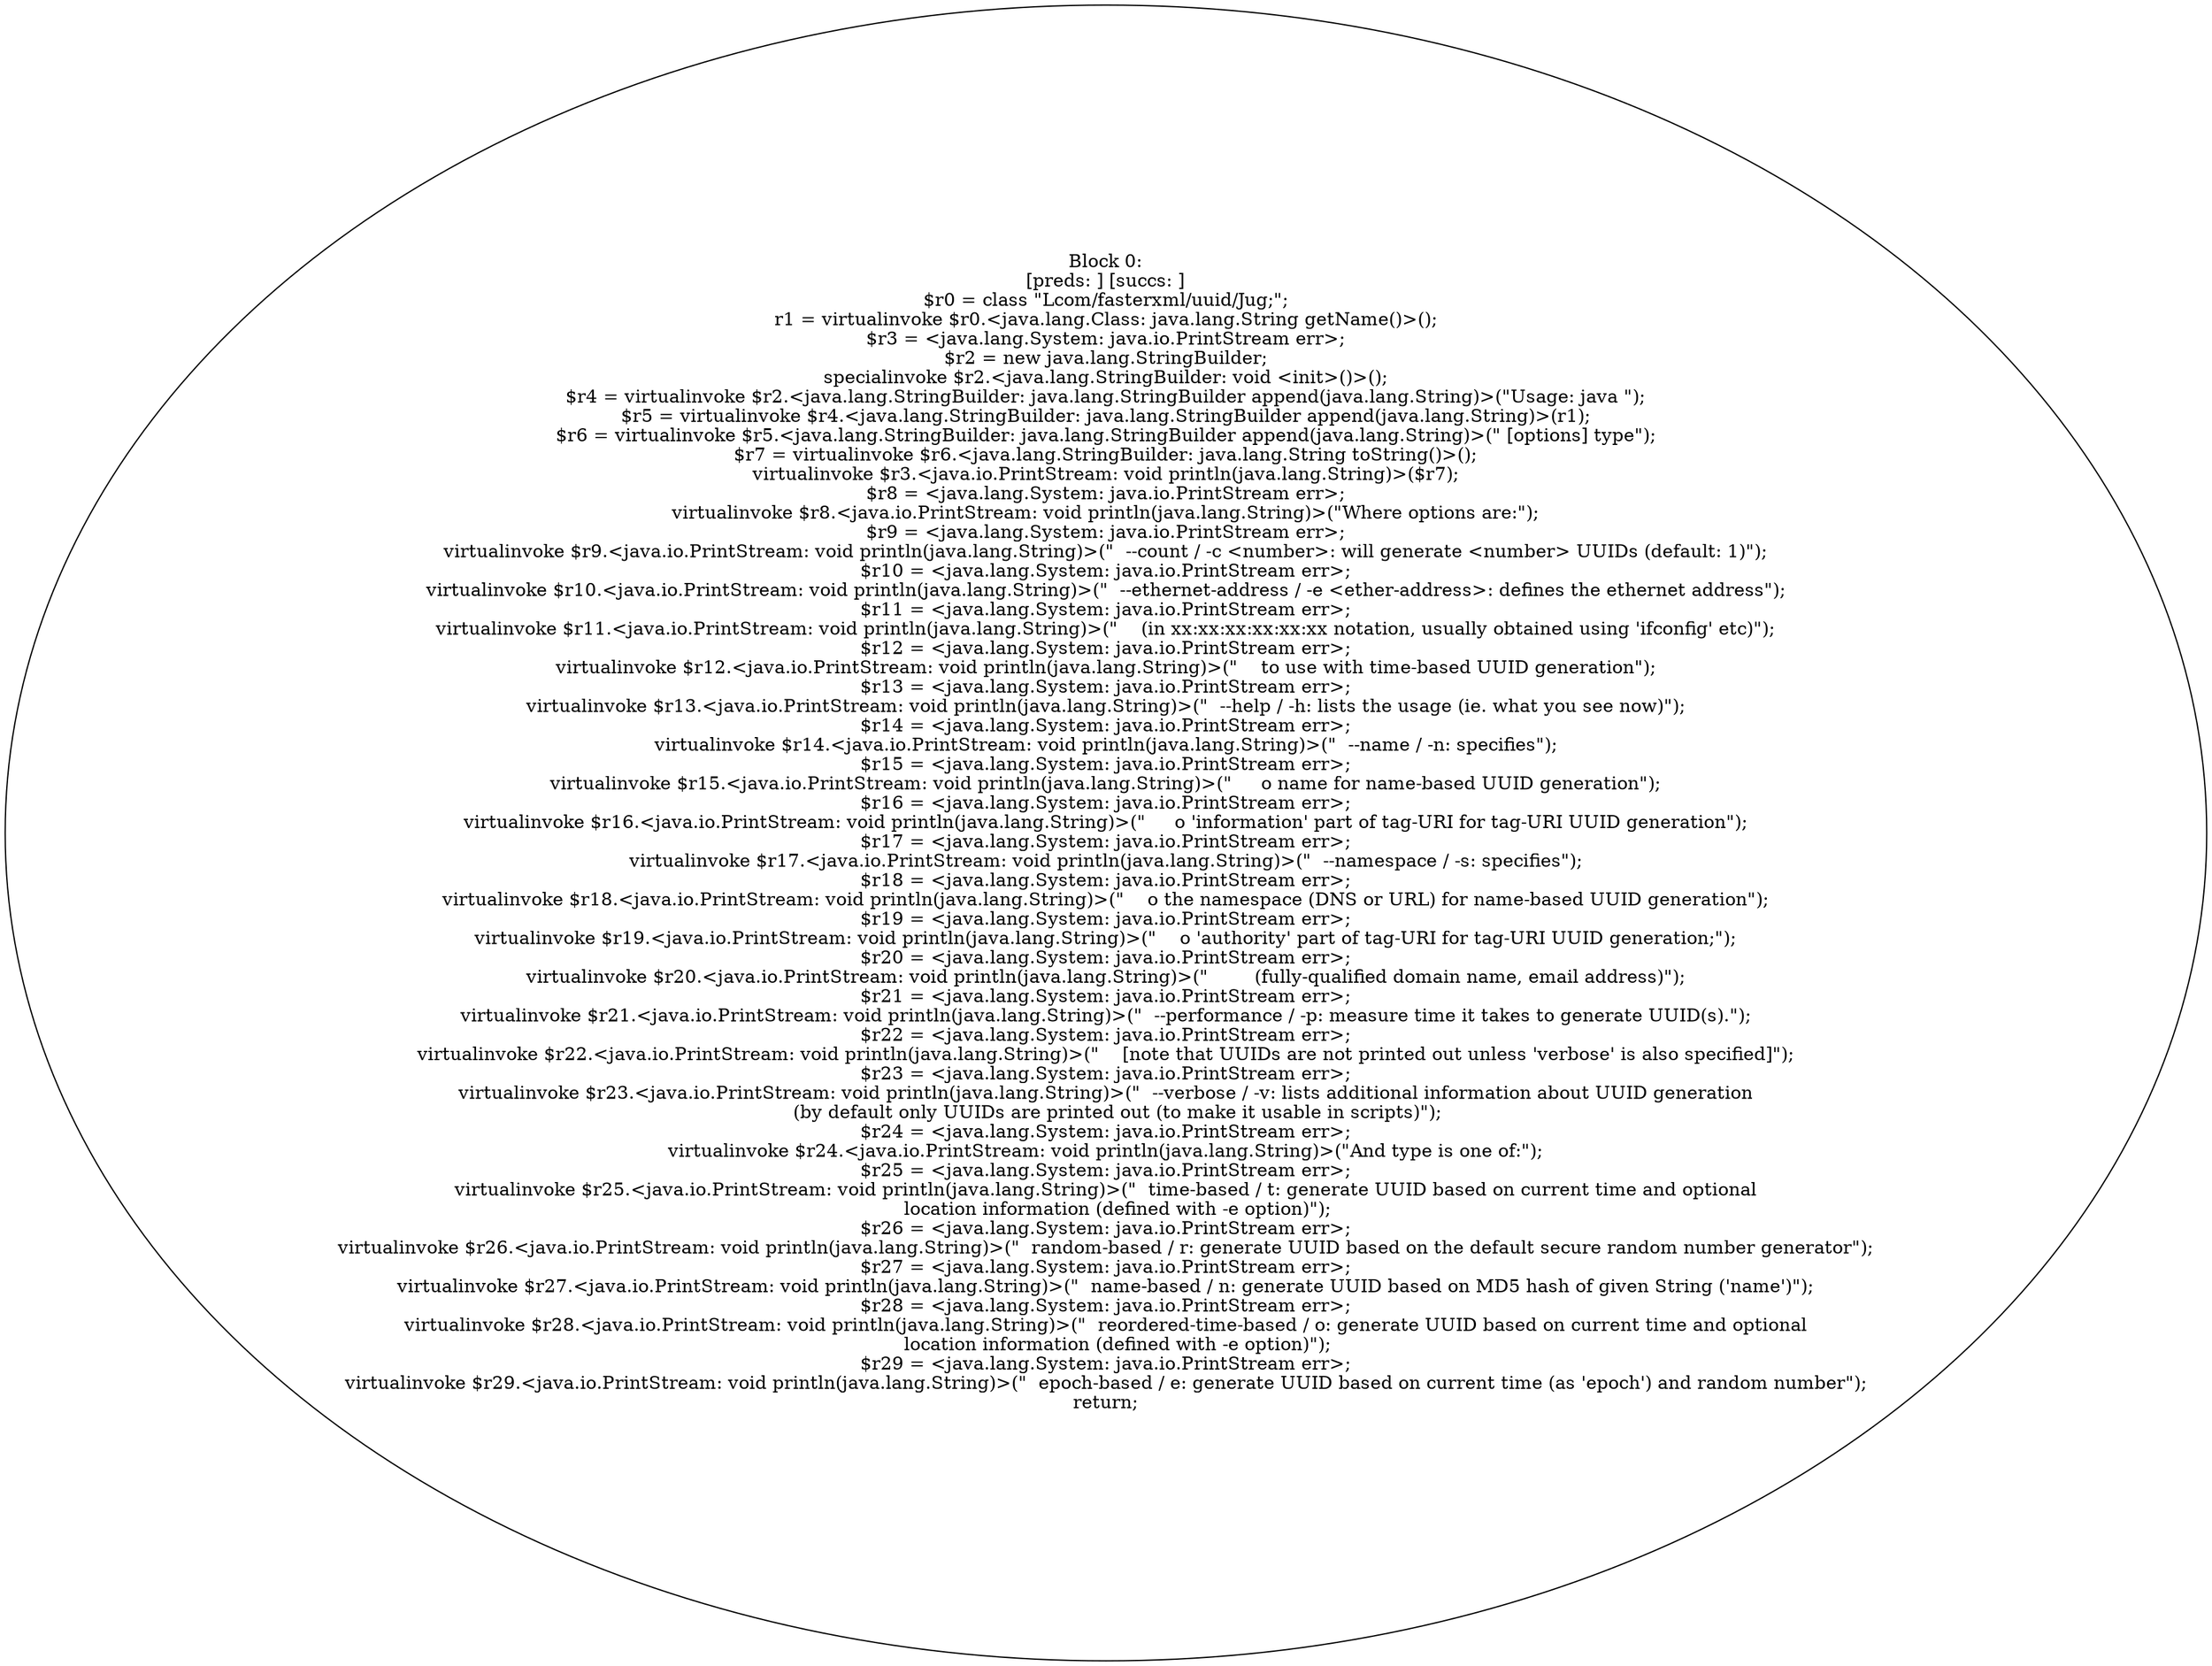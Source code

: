 digraph "unitGraph" {
    "Block 0:
[preds: ] [succs: ]
$r0 = class \"Lcom/fasterxml/uuid/Jug;\";
r1 = virtualinvoke $r0.<java.lang.Class: java.lang.String getName()>();
$r3 = <java.lang.System: java.io.PrintStream err>;
$r2 = new java.lang.StringBuilder;
specialinvoke $r2.<java.lang.StringBuilder: void <init>()>();
$r4 = virtualinvoke $r2.<java.lang.StringBuilder: java.lang.StringBuilder append(java.lang.String)>(\"Usage: java \");
$r5 = virtualinvoke $r4.<java.lang.StringBuilder: java.lang.StringBuilder append(java.lang.String)>(r1);
$r6 = virtualinvoke $r5.<java.lang.StringBuilder: java.lang.StringBuilder append(java.lang.String)>(\" [options] type\");
$r7 = virtualinvoke $r6.<java.lang.StringBuilder: java.lang.String toString()>();
virtualinvoke $r3.<java.io.PrintStream: void println(java.lang.String)>($r7);
$r8 = <java.lang.System: java.io.PrintStream err>;
virtualinvoke $r8.<java.io.PrintStream: void println(java.lang.String)>(\"Where options are:\");
$r9 = <java.lang.System: java.io.PrintStream err>;
virtualinvoke $r9.<java.io.PrintStream: void println(java.lang.String)>(\"  --count / -c <number>: will generate <number> UUIDs (default: 1)\");
$r10 = <java.lang.System: java.io.PrintStream err>;
virtualinvoke $r10.<java.io.PrintStream: void println(java.lang.String)>(\"  --ethernet-address / -e <ether-address>: defines the ethernet address\");
$r11 = <java.lang.System: java.io.PrintStream err>;
virtualinvoke $r11.<java.io.PrintStream: void println(java.lang.String)>(\"    (in xx:xx:xx:xx:xx:xx notation, usually obtained using \'ifconfig\' etc)\");
$r12 = <java.lang.System: java.io.PrintStream err>;
virtualinvoke $r12.<java.io.PrintStream: void println(java.lang.String)>(\"    to use with time-based UUID generation\");
$r13 = <java.lang.System: java.io.PrintStream err>;
virtualinvoke $r13.<java.io.PrintStream: void println(java.lang.String)>(\"  --help / -h: lists the usage (ie. what you see now)\");
$r14 = <java.lang.System: java.io.PrintStream err>;
virtualinvoke $r14.<java.io.PrintStream: void println(java.lang.String)>(\"  --name / -n: specifies\");
$r15 = <java.lang.System: java.io.PrintStream err>;
virtualinvoke $r15.<java.io.PrintStream: void println(java.lang.String)>(\"     o name for name-based UUID generation\");
$r16 = <java.lang.System: java.io.PrintStream err>;
virtualinvoke $r16.<java.io.PrintStream: void println(java.lang.String)>(\"     o \'information\' part of tag-URI for tag-URI UUID generation\");
$r17 = <java.lang.System: java.io.PrintStream err>;
virtualinvoke $r17.<java.io.PrintStream: void println(java.lang.String)>(\"  --namespace / -s: specifies\");
$r18 = <java.lang.System: java.io.PrintStream err>;
virtualinvoke $r18.<java.io.PrintStream: void println(java.lang.String)>(\"    o the namespace (DNS or URL) for name-based UUID generation\");
$r19 = <java.lang.System: java.io.PrintStream err>;
virtualinvoke $r19.<java.io.PrintStream: void println(java.lang.String)>(\"    o \'authority\' part of tag-URI for tag-URI UUID generation;\");
$r20 = <java.lang.System: java.io.PrintStream err>;
virtualinvoke $r20.<java.io.PrintStream: void println(java.lang.String)>(\"        (fully-qualified domain name, email address)\");
$r21 = <java.lang.System: java.io.PrintStream err>;
virtualinvoke $r21.<java.io.PrintStream: void println(java.lang.String)>(\"  --performance / -p: measure time it takes to generate UUID(s).\");
$r22 = <java.lang.System: java.io.PrintStream err>;
virtualinvoke $r22.<java.io.PrintStream: void println(java.lang.String)>(\"    [note that UUIDs are not printed out unless \'verbose\' is also specified]\");
$r23 = <java.lang.System: java.io.PrintStream err>;
virtualinvoke $r23.<java.io.PrintStream: void println(java.lang.String)>(\"  --verbose / -v: lists additional information about UUID generation\n    (by default only UUIDs are printed out (to make it usable in scripts)\");
$r24 = <java.lang.System: java.io.PrintStream err>;
virtualinvoke $r24.<java.io.PrintStream: void println(java.lang.String)>(\"And type is one of:\");
$r25 = <java.lang.System: java.io.PrintStream err>;
virtualinvoke $r25.<java.io.PrintStream: void println(java.lang.String)>(\"  time-based / t: generate UUID based on current time and optional\n    location information (defined with -e option)\");
$r26 = <java.lang.System: java.io.PrintStream err>;
virtualinvoke $r26.<java.io.PrintStream: void println(java.lang.String)>(\"  random-based / r: generate UUID based on the default secure random number generator\");
$r27 = <java.lang.System: java.io.PrintStream err>;
virtualinvoke $r27.<java.io.PrintStream: void println(java.lang.String)>(\"  name-based / n: generate UUID based on MD5 hash of given String (\'name\')\");
$r28 = <java.lang.System: java.io.PrintStream err>;
virtualinvoke $r28.<java.io.PrintStream: void println(java.lang.String)>(\"  reordered-time-based / o: generate UUID based on current time and optional\n    location information (defined with -e option)\");
$r29 = <java.lang.System: java.io.PrintStream err>;
virtualinvoke $r29.<java.io.PrintStream: void println(java.lang.String)>(\"  epoch-based / e: generate UUID based on current time (as \'epoch\') and random number\");
return;
"
}
